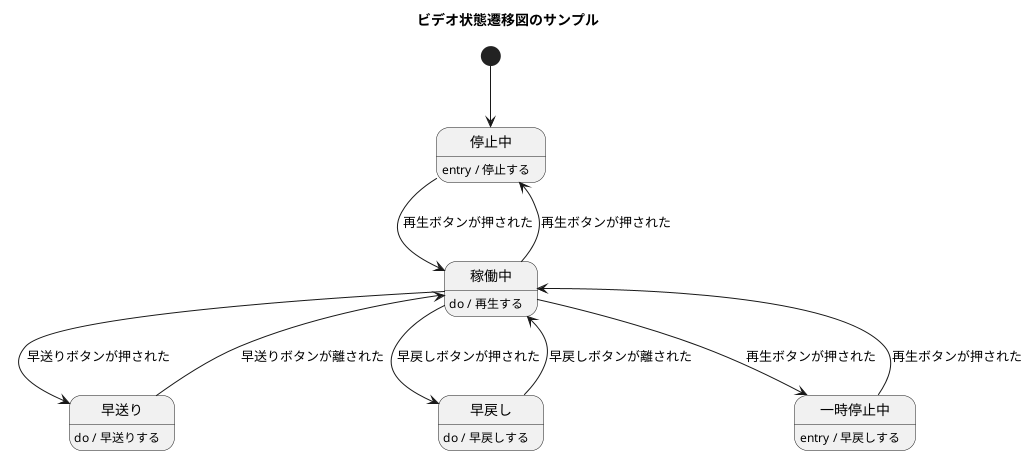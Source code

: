 @startuml [test]
title ビデオ状態遷移図のサンプル
[*] --> 停止中
停止中 : entry / 停止する
停止中 --> 稼働中 : 再生ボタンが押された
稼働中 : do / 再生する
稼働中 --> 停止中 : 再生ボタンが押された
稼働中 --> 早送り : 早送りボタンが押された
早送り : do / 早送りする
早送り --> 稼働中 : 早送りボタンが離された
稼働中 --> 早戻し : 早戻しボタンが押された
早戻し : do / 早戻しする
早戻し --> 稼働中 : 早戻しボタンが離された
稼働中 --> 一時停止中 : 再生ボタンが押された
一時停止中 : entry / 早戻しする
一時停止中 --> 稼働中 : 再生ボタンが押された
@enduml